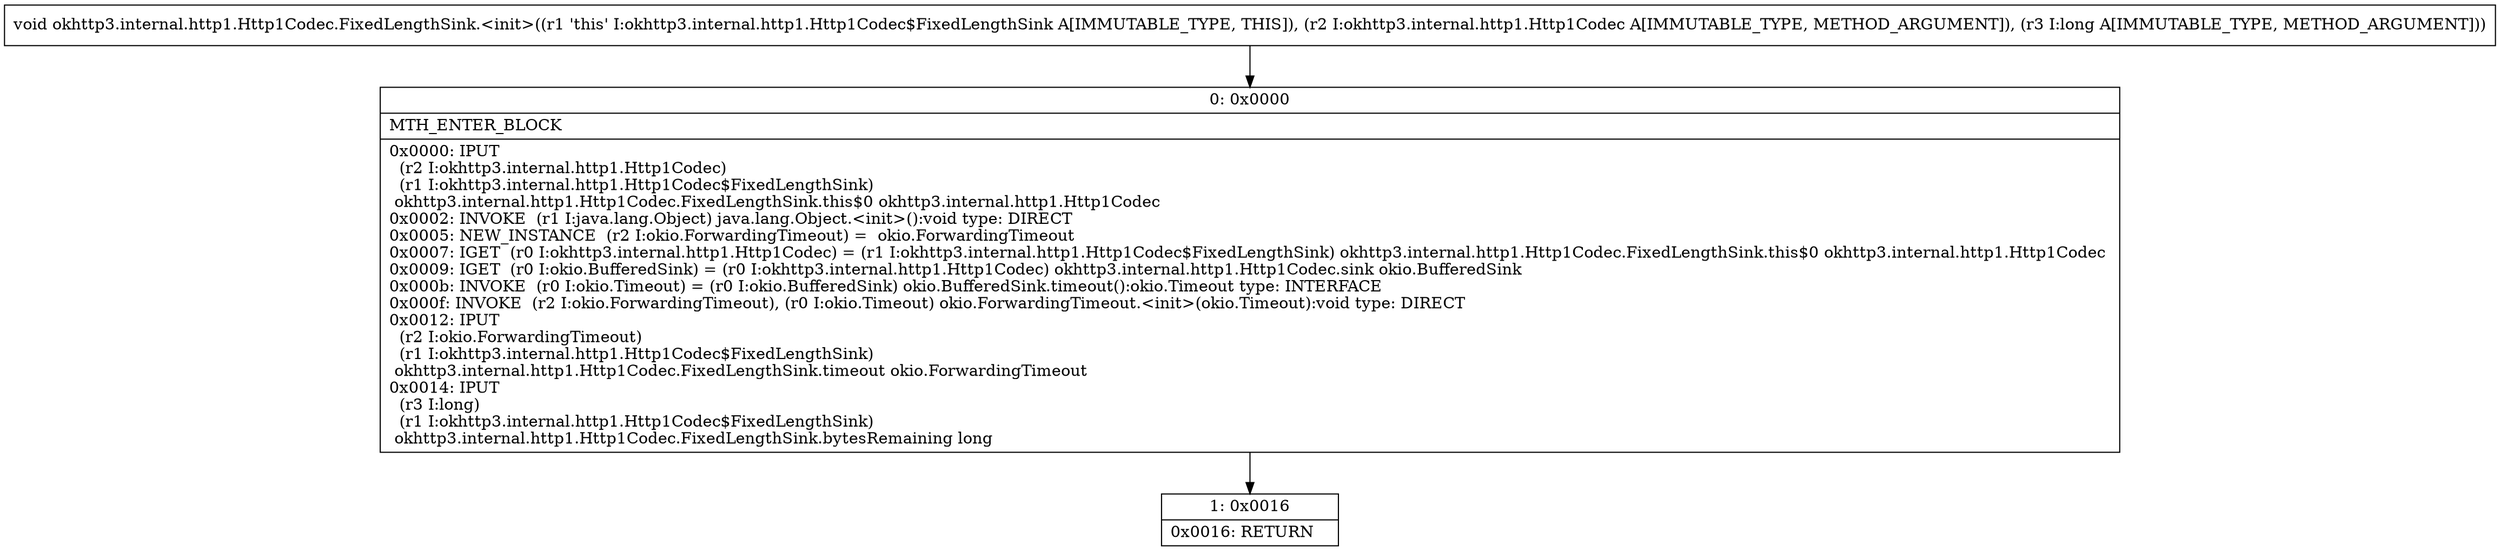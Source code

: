 digraph "CFG forokhttp3.internal.http1.Http1Codec.FixedLengthSink.\<init\>(Lokhttp3\/internal\/http1\/Http1Codec;J)V" {
Node_0 [shape=record,label="{0\:\ 0x0000|MTH_ENTER_BLOCK\l|0x0000: IPUT  \l  (r2 I:okhttp3.internal.http1.Http1Codec)\l  (r1 I:okhttp3.internal.http1.Http1Codec$FixedLengthSink)\l okhttp3.internal.http1.Http1Codec.FixedLengthSink.this$0 okhttp3.internal.http1.Http1Codec \l0x0002: INVOKE  (r1 I:java.lang.Object) java.lang.Object.\<init\>():void type: DIRECT \l0x0005: NEW_INSTANCE  (r2 I:okio.ForwardingTimeout) =  okio.ForwardingTimeout \l0x0007: IGET  (r0 I:okhttp3.internal.http1.Http1Codec) = (r1 I:okhttp3.internal.http1.Http1Codec$FixedLengthSink) okhttp3.internal.http1.Http1Codec.FixedLengthSink.this$0 okhttp3.internal.http1.Http1Codec \l0x0009: IGET  (r0 I:okio.BufferedSink) = (r0 I:okhttp3.internal.http1.Http1Codec) okhttp3.internal.http1.Http1Codec.sink okio.BufferedSink \l0x000b: INVOKE  (r0 I:okio.Timeout) = (r0 I:okio.BufferedSink) okio.BufferedSink.timeout():okio.Timeout type: INTERFACE \l0x000f: INVOKE  (r2 I:okio.ForwardingTimeout), (r0 I:okio.Timeout) okio.ForwardingTimeout.\<init\>(okio.Timeout):void type: DIRECT \l0x0012: IPUT  \l  (r2 I:okio.ForwardingTimeout)\l  (r1 I:okhttp3.internal.http1.Http1Codec$FixedLengthSink)\l okhttp3.internal.http1.Http1Codec.FixedLengthSink.timeout okio.ForwardingTimeout \l0x0014: IPUT  \l  (r3 I:long)\l  (r1 I:okhttp3.internal.http1.Http1Codec$FixedLengthSink)\l okhttp3.internal.http1.Http1Codec.FixedLengthSink.bytesRemaining long \l}"];
Node_1 [shape=record,label="{1\:\ 0x0016|0x0016: RETURN   \l}"];
MethodNode[shape=record,label="{void okhttp3.internal.http1.Http1Codec.FixedLengthSink.\<init\>((r1 'this' I:okhttp3.internal.http1.Http1Codec$FixedLengthSink A[IMMUTABLE_TYPE, THIS]), (r2 I:okhttp3.internal.http1.Http1Codec A[IMMUTABLE_TYPE, METHOD_ARGUMENT]), (r3 I:long A[IMMUTABLE_TYPE, METHOD_ARGUMENT])) }"];
MethodNode -> Node_0;
Node_0 -> Node_1;
}

